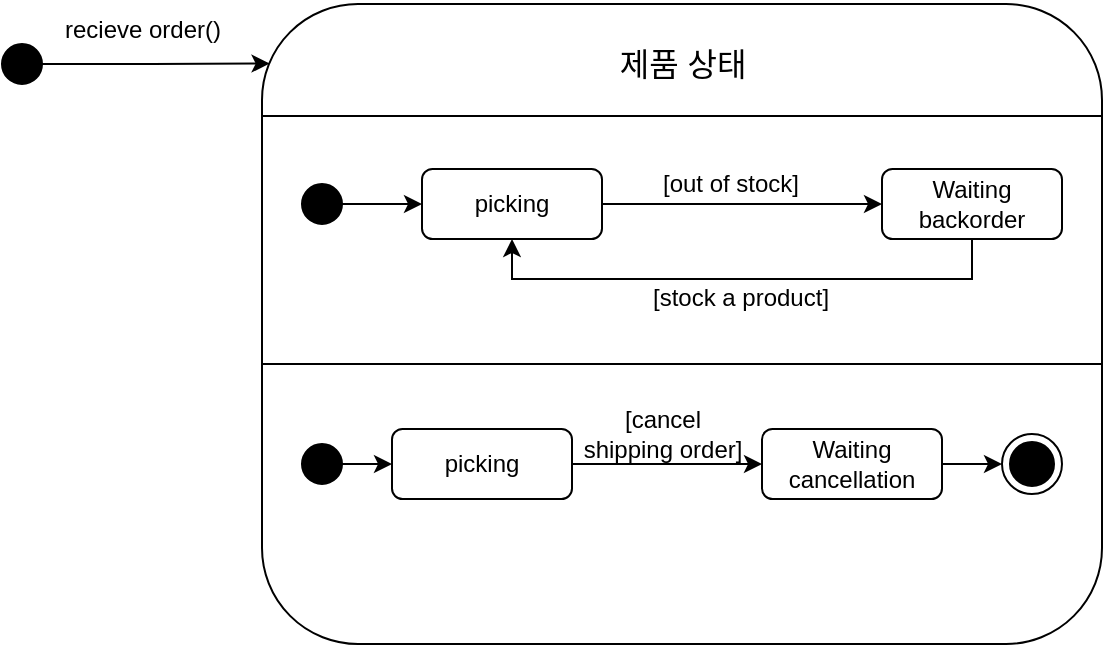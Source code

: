 <mxfile version="21.4.0" type="github">
  <diagram name="페이지-1" id="AiYfpeXdoTfthhrxr5vb">
    <mxGraphModel dx="724" dy="401" grid="1" gridSize="10" guides="1" tooltips="1" connect="1" arrows="1" fold="1" page="1" pageScale="1" pageWidth="827" pageHeight="1169" math="0" shadow="0">
      <root>
        <mxCell id="0" />
        <mxCell id="1" parent="0" />
        <mxCell id="bKL9INv-JJ-471Qi59Xo-2" style="edgeStyle=orthogonalEdgeStyle;rounded=0;orthogonalLoop=1;jettySize=auto;html=1;exitX=1;exitY=0.5;exitDx=0;exitDy=0;entryX=0.009;entryY=0.093;entryDx=0;entryDy=0;entryPerimeter=0;" edge="1" parent="1" source="bKL9INv-JJ-471Qi59Xo-1" target="bKL9INv-JJ-471Qi59Xo-4">
          <mxGeometry relative="1" as="geometry">
            <mxPoint x="180" y="220" as="targetPoint" />
          </mxGeometry>
        </mxCell>
        <mxCell id="bKL9INv-JJ-471Qi59Xo-1" value="" style="ellipse;whiteSpace=wrap;html=1;fillColor=#000000;" vertex="1" parent="1">
          <mxGeometry x="50" y="210" width="20" height="20" as="geometry" />
        </mxCell>
        <mxCell id="bKL9INv-JJ-471Qi59Xo-3" value="recieve order()" style="text;html=1;align=center;verticalAlign=middle;resizable=0;points=[];autosize=1;strokeColor=none;fillColor=none;" vertex="1" parent="1">
          <mxGeometry x="70" y="188" width="100" height="30" as="geometry" />
        </mxCell>
        <mxCell id="bKL9INv-JJ-471Qi59Xo-4" value="" style="rounded=1;whiteSpace=wrap;html=1;" vertex="1" parent="1">
          <mxGeometry x="180" y="190" width="420" height="320" as="geometry" />
        </mxCell>
        <mxCell id="bKL9INv-JJ-471Qi59Xo-5" value="" style="endArrow=none;html=1;rounded=0;entryX=0.994;entryY=0.175;entryDx=0;entryDy=0;entryPerimeter=0;" edge="1" parent="1">
          <mxGeometry width="50" height="50" relative="1" as="geometry">
            <mxPoint x="180" y="246" as="sourcePoint" />
            <mxPoint x="600.48" y="246" as="targetPoint" />
          </mxGeometry>
        </mxCell>
        <mxCell id="bKL9INv-JJ-471Qi59Xo-6" value="제품 상태" style="text;html=1;align=center;verticalAlign=middle;resizable=0;points=[];autosize=1;strokeColor=none;fillColor=none;fontSize=16;" vertex="1" parent="1">
          <mxGeometry x="345" y="205" width="90" height="30" as="geometry" />
        </mxCell>
        <mxCell id="bKL9INv-JJ-471Qi59Xo-11" style="edgeStyle=orthogonalEdgeStyle;rounded=0;orthogonalLoop=1;jettySize=auto;html=1;exitX=1;exitY=0.5;exitDx=0;exitDy=0;entryX=0;entryY=0.5;entryDx=0;entryDy=0;" edge="1" parent="1" source="bKL9INv-JJ-471Qi59Xo-7" target="bKL9INv-JJ-471Qi59Xo-8">
          <mxGeometry relative="1" as="geometry" />
        </mxCell>
        <mxCell id="bKL9INv-JJ-471Qi59Xo-7" value="" style="ellipse;whiteSpace=wrap;html=1;fillColor=#000000;" vertex="1" parent="1">
          <mxGeometry x="200" y="280" width="20" height="20" as="geometry" />
        </mxCell>
        <mxCell id="bKL9INv-JJ-471Qi59Xo-12" style="edgeStyle=orthogonalEdgeStyle;rounded=0;orthogonalLoop=1;jettySize=auto;html=1;exitX=1;exitY=0.5;exitDx=0;exitDy=0;entryX=0;entryY=0.5;entryDx=0;entryDy=0;" edge="1" parent="1" source="bKL9INv-JJ-471Qi59Xo-8" target="bKL9INv-JJ-471Qi59Xo-9">
          <mxGeometry relative="1" as="geometry" />
        </mxCell>
        <mxCell id="bKL9INv-JJ-471Qi59Xo-8" value="picking" style="rounded=1;whiteSpace=wrap;html=1;" vertex="1" parent="1">
          <mxGeometry x="260" y="272.5" width="90" height="35" as="geometry" />
        </mxCell>
        <mxCell id="bKL9INv-JJ-471Qi59Xo-15" style="edgeStyle=orthogonalEdgeStyle;rounded=0;orthogonalLoop=1;jettySize=auto;html=1;exitX=0.5;exitY=1;exitDx=0;exitDy=0;entryX=0.5;entryY=1;entryDx=0;entryDy=0;" edge="1" parent="1" source="bKL9INv-JJ-471Qi59Xo-9" target="bKL9INv-JJ-471Qi59Xo-8">
          <mxGeometry relative="1" as="geometry" />
        </mxCell>
        <mxCell id="bKL9INv-JJ-471Qi59Xo-9" value="Waiting backorder" style="rounded=1;whiteSpace=wrap;html=1;" vertex="1" parent="1">
          <mxGeometry x="490" y="272.5" width="90" height="35" as="geometry" />
        </mxCell>
        <mxCell id="bKL9INv-JJ-471Qi59Xo-13" value="[out of stock]" style="text;html=1;align=center;verticalAlign=middle;resizable=0;points=[];autosize=1;strokeColor=none;fillColor=none;" vertex="1" parent="1">
          <mxGeometry x="369" y="265" width="90" height="30" as="geometry" />
        </mxCell>
        <mxCell id="bKL9INv-JJ-471Qi59Xo-16" value="[stock a product]" style="text;html=1;align=center;verticalAlign=middle;resizable=0;points=[];autosize=1;strokeColor=none;fillColor=none;" vertex="1" parent="1">
          <mxGeometry x="364" y="322" width="110" height="30" as="geometry" />
        </mxCell>
        <mxCell id="bKL9INv-JJ-471Qi59Xo-18" value="" style="endArrow=none;html=1;rounded=0;entryX=0.994;entryY=0.175;entryDx=0;entryDy=0;entryPerimeter=0;" edge="1" parent="1">
          <mxGeometry width="50" height="50" relative="1" as="geometry">
            <mxPoint x="179.52" y="370" as="sourcePoint" />
            <mxPoint x="600" y="370" as="targetPoint" />
          </mxGeometry>
        </mxCell>
        <mxCell id="bKL9INv-JJ-471Qi59Xo-21" style="edgeStyle=orthogonalEdgeStyle;rounded=0;orthogonalLoop=1;jettySize=auto;html=1;exitX=1;exitY=0.5;exitDx=0;exitDy=0;entryX=0;entryY=0.5;entryDx=0;entryDy=0;" edge="1" parent="1" source="bKL9INv-JJ-471Qi59Xo-19" target="bKL9INv-JJ-471Qi59Xo-20">
          <mxGeometry relative="1" as="geometry" />
        </mxCell>
        <mxCell id="bKL9INv-JJ-471Qi59Xo-19" value="" style="ellipse;whiteSpace=wrap;html=1;fillColor=#000000;" vertex="1" parent="1">
          <mxGeometry x="200" y="410" width="20" height="20" as="geometry" />
        </mxCell>
        <mxCell id="bKL9INv-JJ-471Qi59Xo-23" style="edgeStyle=orthogonalEdgeStyle;rounded=0;orthogonalLoop=1;jettySize=auto;html=1;exitX=1;exitY=0.5;exitDx=0;exitDy=0;entryX=0;entryY=0.5;entryDx=0;entryDy=0;" edge="1" parent="1" source="bKL9INv-JJ-471Qi59Xo-20" target="bKL9INv-JJ-471Qi59Xo-22">
          <mxGeometry relative="1" as="geometry" />
        </mxCell>
        <mxCell id="bKL9INv-JJ-471Qi59Xo-20" value="picking" style="rounded=1;whiteSpace=wrap;html=1;" vertex="1" parent="1">
          <mxGeometry x="245" y="402.5" width="90" height="35" as="geometry" />
        </mxCell>
        <mxCell id="bKL9INv-JJ-471Qi59Xo-25" style="edgeStyle=orthogonalEdgeStyle;rounded=0;orthogonalLoop=1;jettySize=auto;html=1;exitX=1;exitY=0.5;exitDx=0;exitDy=0;entryX=0;entryY=0.5;entryDx=0;entryDy=0;" edge="1" parent="1" source="bKL9INv-JJ-471Qi59Xo-22" target="bKL9INv-JJ-471Qi59Xo-24">
          <mxGeometry relative="1" as="geometry" />
        </mxCell>
        <mxCell id="bKL9INv-JJ-471Qi59Xo-22" value="Waiting cancellation" style="rounded=1;whiteSpace=wrap;html=1;" vertex="1" parent="1">
          <mxGeometry x="430" y="402.5" width="90" height="35" as="geometry" />
        </mxCell>
        <mxCell id="bKL9INv-JJ-471Qi59Xo-24" value="" style="ellipse;html=1;shape=endState;fillColor=#000000;strokeColor=#000000;" vertex="1" parent="1">
          <mxGeometry x="550" y="405" width="30" height="30" as="geometry" />
        </mxCell>
        <mxCell id="bKL9INv-JJ-471Qi59Xo-26" value="[cancel &lt;br&gt;shipping order]" style="text;html=1;align=center;verticalAlign=middle;resizable=0;points=[];autosize=1;strokeColor=none;fillColor=none;" vertex="1" parent="1">
          <mxGeometry x="330" y="385" width="100" height="40" as="geometry" />
        </mxCell>
      </root>
    </mxGraphModel>
  </diagram>
</mxfile>
